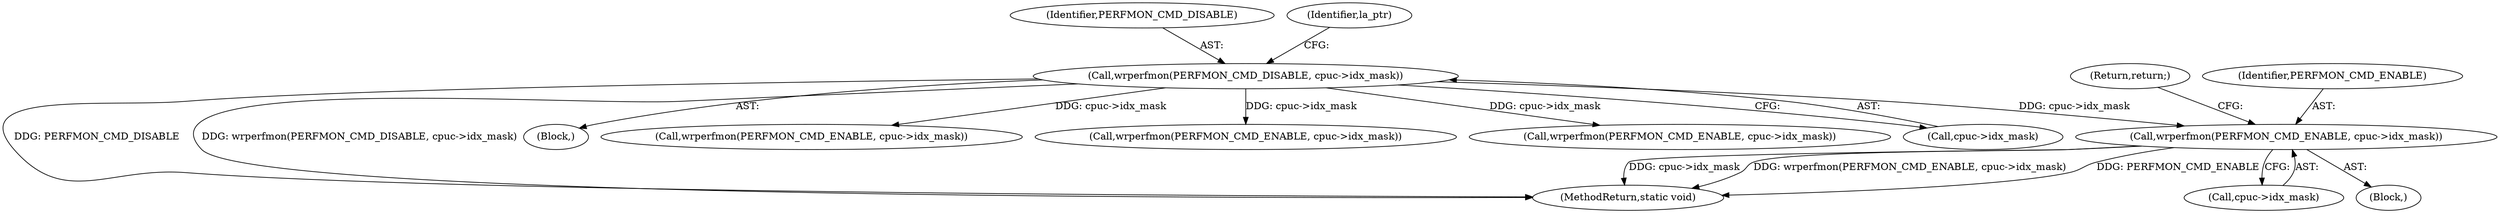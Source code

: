 digraph "0_linux_a8b0ca17b80e92faab46ee7179ba9e99ccb61233@pointer" {
"1000184" [label="(Call,wrperfmon(PERFMON_CMD_ENABLE, cpuc->idx_mask))"];
"1000124" [label="(Call,wrperfmon(PERFMON_CMD_DISABLE, cpuc->idx_mask))"];
"1000183" [label="(Block,)"];
"1000124" [label="(Call,wrperfmon(PERFMON_CMD_DISABLE, cpuc->idx_mask))"];
"1000126" [label="(Call,cpuc->idx_mask)"];
"1000261" [label="(MethodReturn,static void)"];
"1000109" [label="(Block,)"];
"1000125" [label="(Identifier,PERFMON_CMD_DISABLE)"];
"1000132" [label="(Identifier,la_ptr)"];
"1000207" [label="(Call,wrperfmon(PERFMON_CMD_ENABLE, cpuc->idx_mask))"];
"1000189" [label="(Return,return;)"];
"1000255" [label="(Call,wrperfmon(PERFMON_CMD_ENABLE, cpuc->idx_mask))"];
"1000184" [label="(Call,wrperfmon(PERFMON_CMD_ENABLE, cpuc->idx_mask))"];
"1000185" [label="(Identifier,PERFMON_CMD_ENABLE)"];
"1000142" [label="(Call,wrperfmon(PERFMON_CMD_ENABLE, cpuc->idx_mask))"];
"1000186" [label="(Call,cpuc->idx_mask)"];
"1000184" -> "1000183"  [label="AST: "];
"1000184" -> "1000186"  [label="CFG: "];
"1000185" -> "1000184"  [label="AST: "];
"1000186" -> "1000184"  [label="AST: "];
"1000189" -> "1000184"  [label="CFG: "];
"1000184" -> "1000261"  [label="DDG: PERFMON_CMD_ENABLE"];
"1000184" -> "1000261"  [label="DDG: cpuc->idx_mask"];
"1000184" -> "1000261"  [label="DDG: wrperfmon(PERFMON_CMD_ENABLE, cpuc->idx_mask)"];
"1000124" -> "1000184"  [label="DDG: cpuc->idx_mask"];
"1000124" -> "1000109"  [label="AST: "];
"1000124" -> "1000126"  [label="CFG: "];
"1000125" -> "1000124"  [label="AST: "];
"1000126" -> "1000124"  [label="AST: "];
"1000132" -> "1000124"  [label="CFG: "];
"1000124" -> "1000261"  [label="DDG: PERFMON_CMD_DISABLE"];
"1000124" -> "1000261"  [label="DDG: wrperfmon(PERFMON_CMD_DISABLE, cpuc->idx_mask)"];
"1000124" -> "1000142"  [label="DDG: cpuc->idx_mask"];
"1000124" -> "1000207"  [label="DDG: cpuc->idx_mask"];
"1000124" -> "1000255"  [label="DDG: cpuc->idx_mask"];
}
